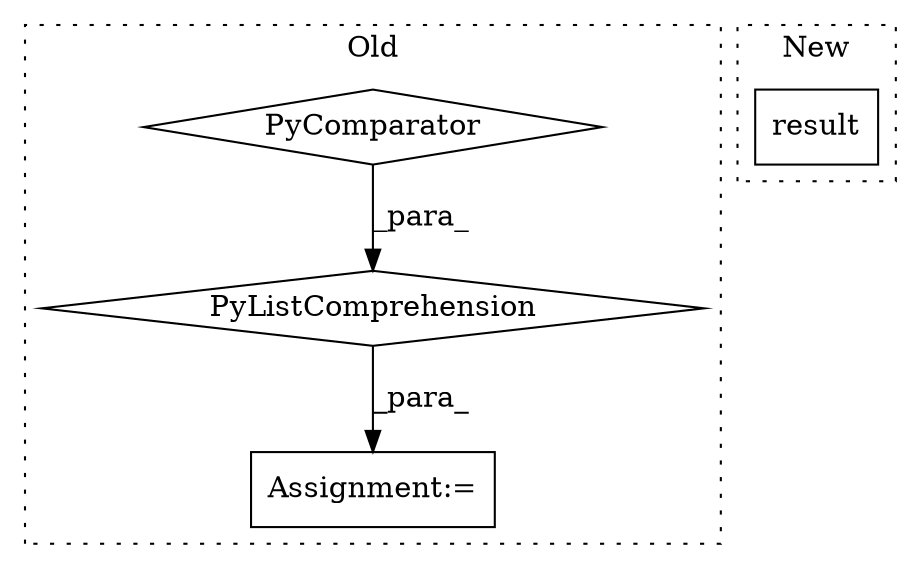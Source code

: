 digraph G {
subgraph cluster0 {
1 [label="PyListComprehension" a="109" s="7879" l="241" shape="diamond"];
3 [label="PyComparator" a="113" s="8028" l="84" shape="diamond"];
4 [label="Assignment:=" a="7" s="7867" l="12" shape="box"];
label = "Old";
style="dotted";
}
subgraph cluster1 {
2 [label="result" a="32" s="8836" l="8" shape="box"];
label = "New";
style="dotted";
}
1 -> 4 [label="_para_"];
3 -> 1 [label="_para_"];
}